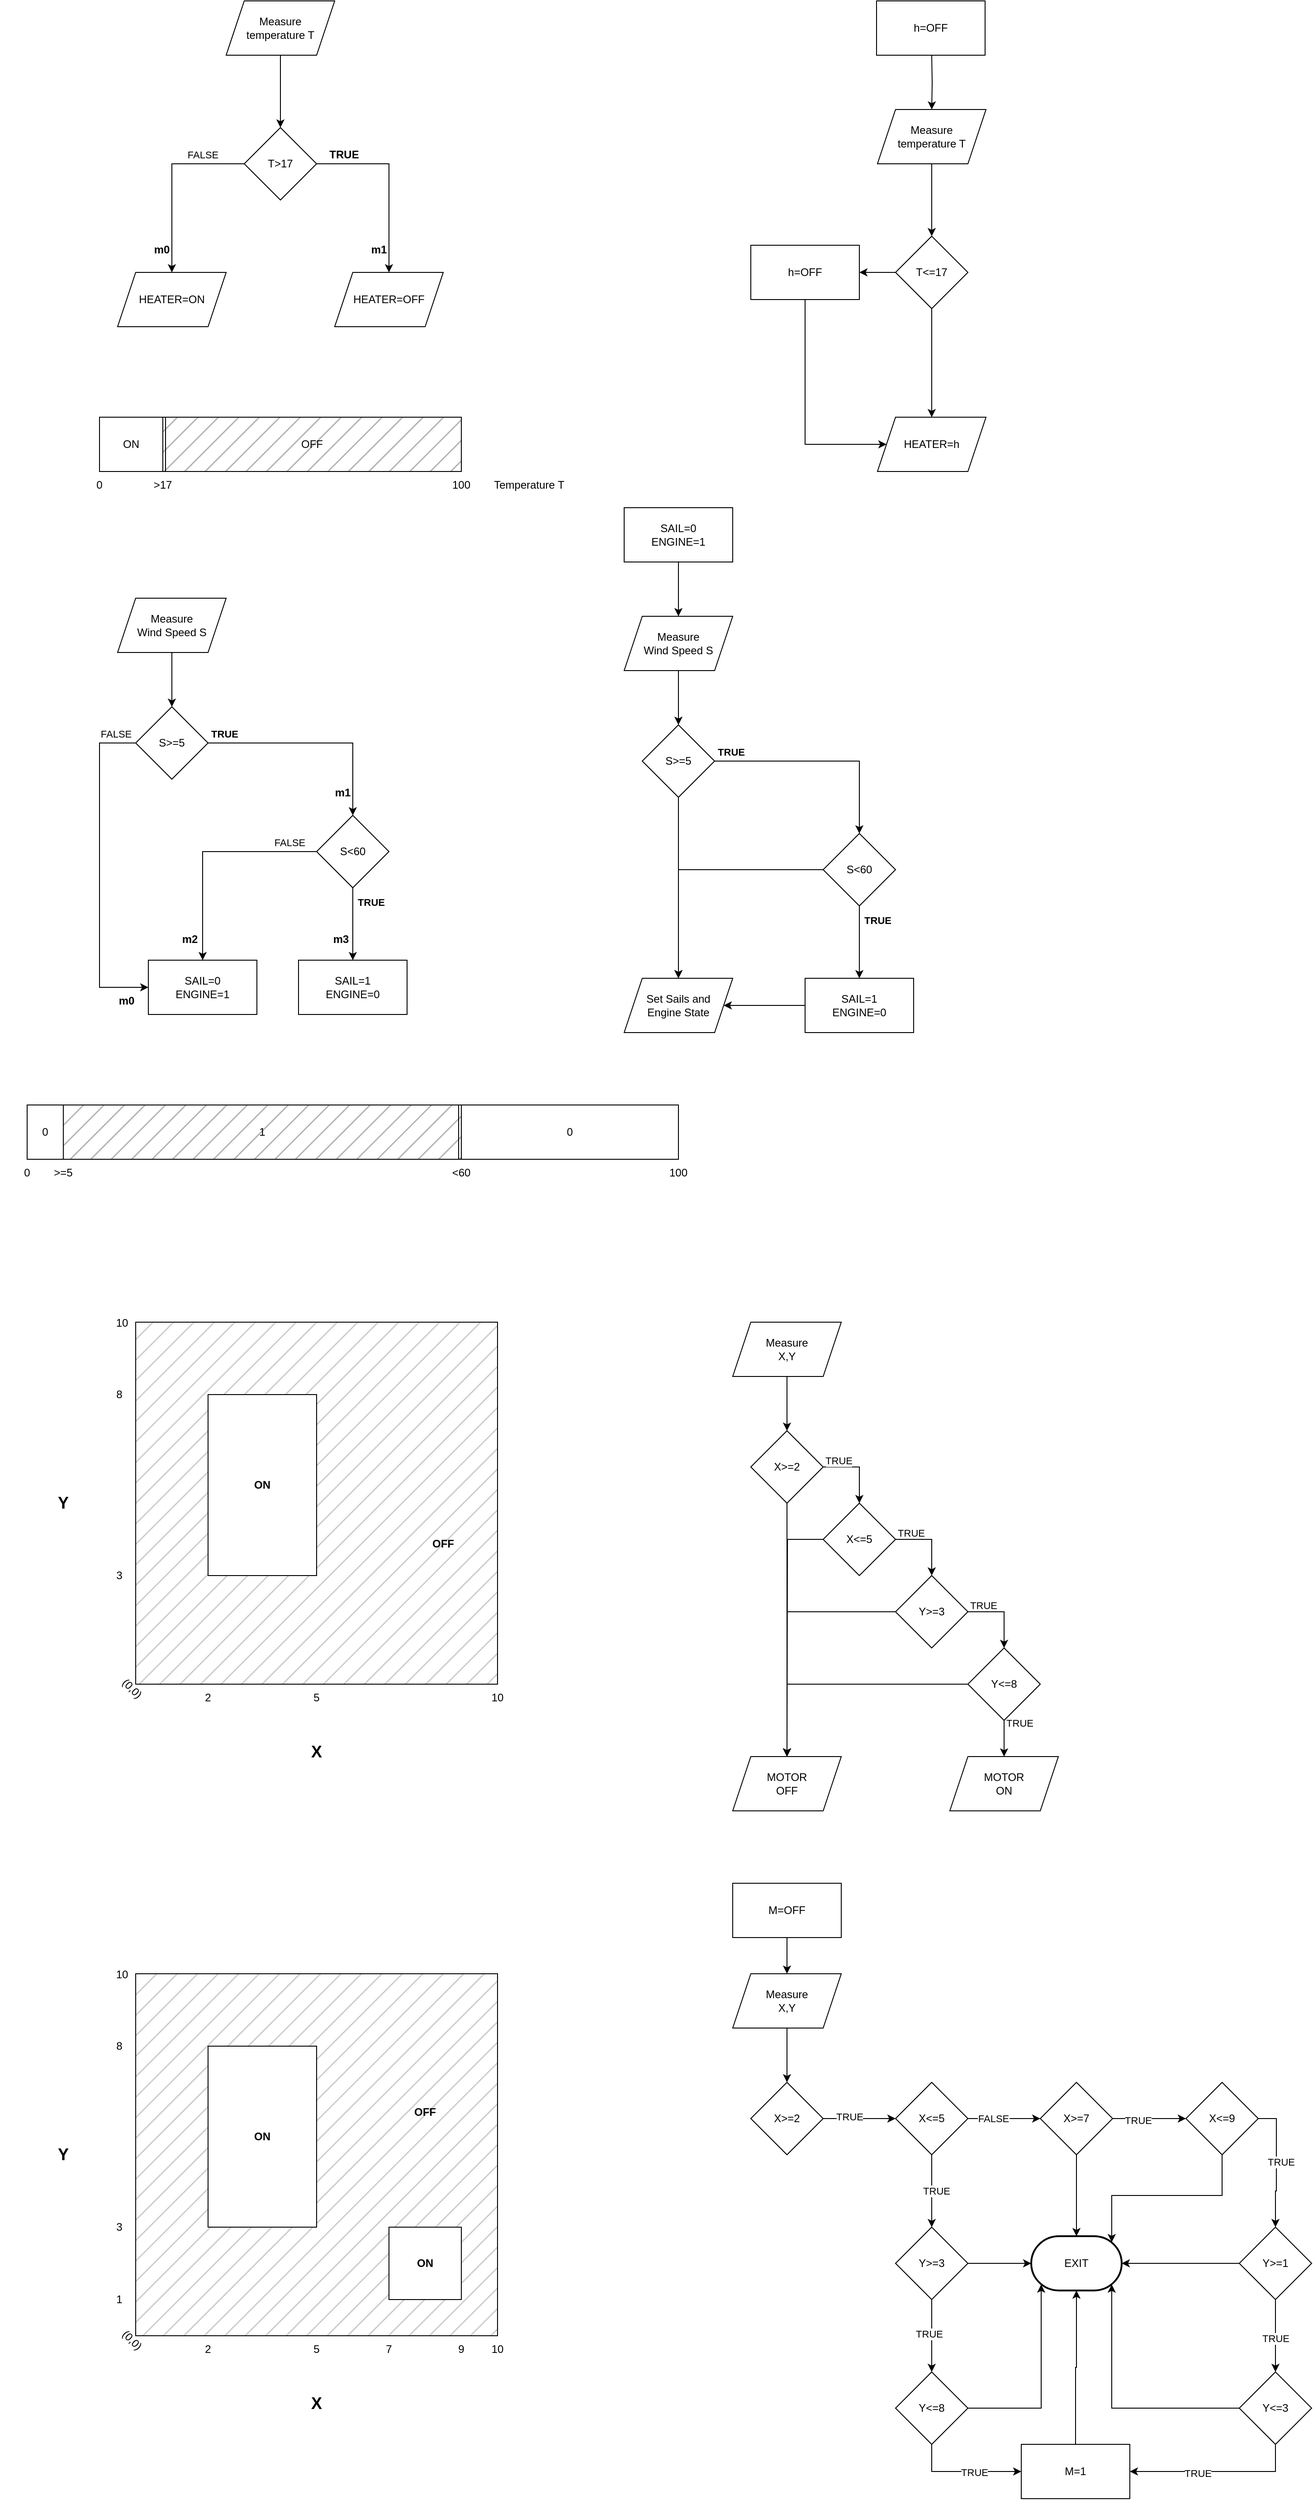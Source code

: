 <mxfile version="22.1.2" type="device">
  <diagram name="Page-1" id="Bb1y1mQhjrmPcFfC0oVa">
    <mxGraphModel dx="1666" dy="962" grid="1" gridSize="10" guides="1" tooltips="1" connect="1" arrows="1" fold="1" page="1" pageScale="1" pageWidth="827" pageHeight="1169" math="0" shadow="0">
      <root>
        <mxCell id="0" />
        <mxCell id="1" parent="0" />
        <mxCell id="ZWwNaQoVafnHjCtCmV9--36" value="1" style="rounded=0;whiteSpace=wrap;html=1;fillColor=#B3B3B3;fillStyle=hatch;" parent="1" vertex="1">
          <mxGeometry x="120" y="1240" width="440" height="60" as="geometry" />
        </mxCell>
        <mxCell id="ZWwNaQoVafnHjCtCmV9--4" style="edgeStyle=orthogonalEdgeStyle;rounded=0;orthogonalLoop=1;jettySize=auto;html=1;exitX=1;exitY=0.5;exitDx=0;exitDy=0;entryX=0.5;entryY=0;entryDx=0;entryDy=0;" parent="1" source="ZWwNaQoVafnHjCtCmV9--1" target="ZWwNaQoVafnHjCtCmV9--2" edge="1">
          <mxGeometry relative="1" as="geometry" />
        </mxCell>
        <mxCell id="ZWwNaQoVafnHjCtCmV9--21" value="&lt;b&gt;TRUE&lt;/b&gt;" style="edgeLabel;html=1;align=center;verticalAlign=middle;resizable=0;points=[];" parent="ZWwNaQoVafnHjCtCmV9--4" vertex="1" connectable="0">
          <mxGeometry x="-0.727" y="-2" relative="1" as="geometry">
            <mxPoint x="-15" y="-12" as="offset" />
          </mxGeometry>
        </mxCell>
        <mxCell id="ZWwNaQoVafnHjCtCmV9--7" style="edgeStyle=orthogonalEdgeStyle;rounded=0;orthogonalLoop=1;jettySize=auto;html=1;exitX=0;exitY=0.5;exitDx=0;exitDy=0;entryX=0;entryY=0.5;entryDx=0;entryDy=0;" parent="1" source="ZWwNaQoVafnHjCtCmV9--1" target="ZWwNaQoVafnHjCtCmV9--6" edge="1">
          <mxGeometry relative="1" as="geometry">
            <Array as="points">
              <mxPoint x="160" y="840" />
              <mxPoint x="160" y="1110" />
            </Array>
          </mxGeometry>
        </mxCell>
        <mxCell id="ZWwNaQoVafnHjCtCmV9--26" value="FALSE" style="edgeLabel;html=1;align=center;verticalAlign=middle;resizable=0;points=[];" parent="ZWwNaQoVafnHjCtCmV9--7" vertex="1" connectable="0">
          <mxGeometry x="-0.505" y="-2" relative="1" as="geometry">
            <mxPoint x="20" y="-60" as="offset" />
          </mxGeometry>
        </mxCell>
        <mxCell id="ZWwNaQoVafnHjCtCmV9--1" value="S&amp;gt;=5" style="rhombus;whiteSpace=wrap;html=1;" parent="1" vertex="1">
          <mxGeometry x="200" y="800" width="80" height="80" as="geometry" />
        </mxCell>
        <mxCell id="ZWwNaQoVafnHjCtCmV9--5" style="edgeStyle=orthogonalEdgeStyle;rounded=0;orthogonalLoop=1;jettySize=auto;html=1;exitX=0.5;exitY=1;exitDx=0;exitDy=0;entryX=0.5;entryY=0;entryDx=0;entryDy=0;" parent="1" source="ZWwNaQoVafnHjCtCmV9--2" target="ZWwNaQoVafnHjCtCmV9--3" edge="1">
          <mxGeometry relative="1" as="geometry" />
        </mxCell>
        <mxCell id="ZWwNaQoVafnHjCtCmV9--22" value="&lt;b&gt;TRUE&lt;/b&gt;" style="edgeLabel;html=1;align=center;verticalAlign=middle;resizable=0;points=[];" parent="ZWwNaQoVafnHjCtCmV9--5" vertex="1" connectable="0">
          <mxGeometry x="0.03" relative="1" as="geometry">
            <mxPoint x="20" y="-25" as="offset" />
          </mxGeometry>
        </mxCell>
        <mxCell id="ZWwNaQoVafnHjCtCmV9--8" style="edgeStyle=orthogonalEdgeStyle;rounded=0;orthogonalLoop=1;jettySize=auto;html=1;exitX=0;exitY=0.5;exitDx=0;exitDy=0;entryX=0.5;entryY=0;entryDx=0;entryDy=0;" parent="1" source="ZWwNaQoVafnHjCtCmV9--2" target="ZWwNaQoVafnHjCtCmV9--6" edge="1">
          <mxGeometry relative="1" as="geometry" />
        </mxCell>
        <mxCell id="ZWwNaQoVafnHjCtCmV9--27" value="FALSE" style="edgeLabel;html=1;align=center;verticalAlign=middle;resizable=0;points=[];" parent="ZWwNaQoVafnHjCtCmV9--8" vertex="1" connectable="0">
          <mxGeometry x="-0.437" y="3" relative="1" as="geometry">
            <mxPoint x="39" y="-13" as="offset" />
          </mxGeometry>
        </mxCell>
        <mxCell id="ZWwNaQoVafnHjCtCmV9--2" value="S&amp;lt;60" style="rhombus;whiteSpace=wrap;html=1;" parent="1" vertex="1">
          <mxGeometry x="400" y="920" width="80" height="80" as="geometry" />
        </mxCell>
        <mxCell id="ZWwNaQoVafnHjCtCmV9--3" value="SAIL=1&lt;br&gt;ENGINE=0" style="rounded=0;whiteSpace=wrap;html=1;" parent="1" vertex="1">
          <mxGeometry x="380" y="1080" width="120" height="60" as="geometry" />
        </mxCell>
        <mxCell id="ZWwNaQoVafnHjCtCmV9--6" value="SAIL=0&lt;br&gt;ENGINE=1" style="rounded=0;whiteSpace=wrap;html=1;" parent="1" vertex="1">
          <mxGeometry x="214" y="1080" width="120" height="60" as="geometry" />
        </mxCell>
        <mxCell id="ZWwNaQoVafnHjCtCmV9--16" style="edgeStyle=orthogonalEdgeStyle;rounded=0;orthogonalLoop=1;jettySize=auto;html=1;exitX=1;exitY=0.5;exitDx=0;exitDy=0;entryX=0.5;entryY=0;entryDx=0;entryDy=0;" parent="1" source="ZWwNaQoVafnHjCtCmV9--9" target="ZWwNaQoVafnHjCtCmV9--14" edge="1">
          <mxGeometry relative="1" as="geometry" />
        </mxCell>
        <mxCell id="ZWwNaQoVafnHjCtCmV9--20" value="&lt;font style=&quot;font-size: 12px;&quot;&gt;TRUE&lt;/font&gt;" style="edgeLabel;html=1;align=center;verticalAlign=middle;resizable=0;points=[];fontStyle=1" parent="ZWwNaQoVafnHjCtCmV9--16" vertex="1" connectable="0">
          <mxGeometry x="-0.522" y="-3" relative="1" as="geometry">
            <mxPoint x="-18" y="-13" as="offset" />
          </mxGeometry>
        </mxCell>
        <mxCell id="ZWwNaQoVafnHjCtCmV9--17" style="edgeStyle=orthogonalEdgeStyle;rounded=0;orthogonalLoop=1;jettySize=auto;html=1;exitX=0;exitY=0.5;exitDx=0;exitDy=0;" parent="1" source="ZWwNaQoVafnHjCtCmV9--9" target="ZWwNaQoVafnHjCtCmV9--15" edge="1">
          <mxGeometry relative="1" as="geometry" />
        </mxCell>
        <mxCell id="ZWwNaQoVafnHjCtCmV9--28" value="FALSE" style="edgeLabel;html=1;align=center;verticalAlign=middle;resizable=0;points=[];" parent="ZWwNaQoVafnHjCtCmV9--17" vertex="1" connectable="0">
          <mxGeometry x="-0.418" y="4" relative="1" as="geometry">
            <mxPoint x="12" y="-14" as="offset" />
          </mxGeometry>
        </mxCell>
        <mxCell id="ZWwNaQoVafnHjCtCmV9--9" value="T&amp;gt;17" style="rhombus;whiteSpace=wrap;html=1;" parent="1" vertex="1">
          <mxGeometry x="320" y="160" width="80" height="80" as="geometry" />
        </mxCell>
        <mxCell id="ZWwNaQoVafnHjCtCmV9--10" value="" style="endArrow=classic;html=1;rounded=0;entryX=0.5;entryY=0;entryDx=0;entryDy=0;" parent="1" target="ZWwNaQoVafnHjCtCmV9--9" edge="1">
          <mxGeometry width="50" height="50" relative="1" as="geometry">
            <mxPoint x="360" y="80" as="sourcePoint" />
            <mxPoint x="440" y="80" as="targetPoint" />
          </mxGeometry>
        </mxCell>
        <mxCell id="ZWwNaQoVafnHjCtCmV9--12" value="Measure &lt;br&gt;temperature T" style="shape=parallelogram;perimeter=parallelogramPerimeter;whiteSpace=wrap;html=1;fixedSize=1;" parent="1" vertex="1">
          <mxGeometry x="300" y="20" width="120" height="60" as="geometry" />
        </mxCell>
        <mxCell id="ZWwNaQoVafnHjCtCmV9--14" value="HEATER=OFF" style="shape=parallelogram;perimeter=parallelogramPerimeter;whiteSpace=wrap;html=1;fixedSize=1;" parent="1" vertex="1">
          <mxGeometry x="420" y="320" width="120" height="60" as="geometry" />
        </mxCell>
        <mxCell id="ZWwNaQoVafnHjCtCmV9--15" value="HEATER=ON" style="shape=parallelogram;perimeter=parallelogramPerimeter;whiteSpace=wrap;html=1;fixedSize=1;" parent="1" vertex="1">
          <mxGeometry x="180" y="320" width="120" height="60" as="geometry" />
        </mxCell>
        <mxCell id="ZWwNaQoVafnHjCtCmV9--19" style="edgeStyle=orthogonalEdgeStyle;rounded=0;orthogonalLoop=1;jettySize=auto;html=1;exitX=0.5;exitY=1;exitDx=0;exitDy=0;" parent="1" source="ZWwNaQoVafnHjCtCmV9--18" target="ZWwNaQoVafnHjCtCmV9--1" edge="1">
          <mxGeometry relative="1" as="geometry" />
        </mxCell>
        <mxCell id="ZWwNaQoVafnHjCtCmV9--18" value="Measure &lt;br&gt;Wind Speed S" style="shape=parallelogram;perimeter=parallelogramPerimeter;whiteSpace=wrap;html=1;fixedSize=1;" parent="1" vertex="1">
          <mxGeometry x="180" y="680" width="120" height="60" as="geometry" />
        </mxCell>
        <mxCell id="ZWwNaQoVafnHjCtCmV9--23" value="&lt;b&gt;m1&lt;/b&gt;" style="text;html=1;strokeColor=none;fillColor=none;align=center;verticalAlign=middle;whiteSpace=wrap;rounded=0;" parent="1" vertex="1">
          <mxGeometry x="399" y="880" width="60" height="30" as="geometry" />
        </mxCell>
        <mxCell id="ZWwNaQoVafnHjCtCmV9--24" value="m0" style="text;html=1;strokeColor=none;fillColor=none;align=center;verticalAlign=middle;whiteSpace=wrap;rounded=0;fontStyle=1" parent="1" vertex="1">
          <mxGeometry x="160" y="1110" width="60" height="30" as="geometry" />
        </mxCell>
        <mxCell id="ZWwNaQoVafnHjCtCmV9--25" value="m2" style="text;html=1;strokeColor=none;fillColor=none;align=center;verticalAlign=middle;whiteSpace=wrap;rounded=0;fontStyle=1" parent="1" vertex="1">
          <mxGeometry x="230" y="1042" width="60" height="30" as="geometry" />
        </mxCell>
        <mxCell id="ZWwNaQoVafnHjCtCmV9--31" value="ON" style="rounded=0;whiteSpace=wrap;html=1;" parent="1" vertex="1">
          <mxGeometry x="160" y="480" width="70" height="60" as="geometry" />
        </mxCell>
        <mxCell id="ZWwNaQoVafnHjCtCmV9--32" value="OFF" style="rounded=0;whiteSpace=wrap;html=1;fillColor=#B3B3B3;fillStyle=hatch;" parent="1" vertex="1">
          <mxGeometry x="230" y="480" width="330" height="60" as="geometry" />
        </mxCell>
        <mxCell id="ZWwNaQoVafnHjCtCmV9--34" value="&amp;gt;17" style="text;html=1;strokeColor=none;fillColor=none;align=center;verticalAlign=middle;whiteSpace=wrap;rounded=0;" parent="1" vertex="1">
          <mxGeometry x="200" y="540" width="60" height="30" as="geometry" />
        </mxCell>
        <mxCell id="ZWwNaQoVafnHjCtCmV9--35" value="0" style="rounded=0;whiteSpace=wrap;html=1;" parent="1" vertex="1">
          <mxGeometry x="80" y="1240" width="40" height="60" as="geometry" />
        </mxCell>
        <mxCell id="ZWwNaQoVafnHjCtCmV9--37" value="0" style="rounded=0;whiteSpace=wrap;html=1;" parent="1" vertex="1">
          <mxGeometry x="560" y="1240" width="240" height="60" as="geometry" />
        </mxCell>
        <mxCell id="ZWwNaQoVafnHjCtCmV9--38" value="&amp;gt;=5" style="text;html=1;strokeColor=none;fillColor=none;align=center;verticalAlign=middle;whiteSpace=wrap;rounded=0;" parent="1" vertex="1">
          <mxGeometry x="90" y="1300" width="60" height="30" as="geometry" />
        </mxCell>
        <mxCell id="ZWwNaQoVafnHjCtCmV9--39" value="&amp;lt;60" style="text;html=1;strokeColor=none;fillColor=none;align=center;verticalAlign=middle;whiteSpace=wrap;rounded=0;" parent="1" vertex="1">
          <mxGeometry x="530" y="1300" width="60" height="30" as="geometry" />
        </mxCell>
        <mxCell id="ZWwNaQoVafnHjCtCmV9--40" value="m3" style="text;html=1;strokeColor=none;fillColor=none;align=center;verticalAlign=middle;whiteSpace=wrap;rounded=0;fontStyle=1" parent="1" vertex="1">
          <mxGeometry x="397" y="1042" width="60" height="30" as="geometry" />
        </mxCell>
        <mxCell id="ZWwNaQoVafnHjCtCmV9--41" value="&lt;b&gt;m1&lt;/b&gt;" style="text;html=1;strokeColor=none;fillColor=none;align=center;verticalAlign=middle;whiteSpace=wrap;rounded=0;" parent="1" vertex="1">
          <mxGeometry x="439" y="280" width="60" height="30" as="geometry" />
        </mxCell>
        <mxCell id="ZWwNaQoVafnHjCtCmV9--42" value="&lt;b&gt;m0&lt;/b&gt;" style="text;html=1;strokeColor=none;fillColor=none;align=center;verticalAlign=middle;whiteSpace=wrap;rounded=0;" parent="1" vertex="1">
          <mxGeometry x="199" y="280" width="60" height="30" as="geometry" />
        </mxCell>
        <mxCell id="ZWwNaQoVafnHjCtCmV9--43" value="Temperature T" style="text;html=1;strokeColor=none;fillColor=none;align=center;verticalAlign=middle;whiteSpace=wrap;rounded=0;" parent="1" vertex="1">
          <mxGeometry x="580" y="540" width="110" height="30" as="geometry" />
        </mxCell>
        <mxCell id="ZWwNaQoVafnHjCtCmV9--44" value="0" style="text;html=1;strokeColor=none;fillColor=none;align=center;verticalAlign=middle;whiteSpace=wrap;rounded=0;" parent="1" vertex="1">
          <mxGeometry x="130" y="540" width="60" height="30" as="geometry" />
        </mxCell>
        <mxCell id="ZWwNaQoVafnHjCtCmV9--45" value="100" style="text;html=1;strokeColor=none;fillColor=none;align=center;verticalAlign=middle;whiteSpace=wrap;rounded=0;" parent="1" vertex="1">
          <mxGeometry x="530" y="540" width="60" height="30" as="geometry" />
        </mxCell>
        <mxCell id="ZWwNaQoVafnHjCtCmV9--46" value="100" style="text;html=1;strokeColor=none;fillColor=none;align=center;verticalAlign=middle;whiteSpace=wrap;rounded=0;" parent="1" vertex="1">
          <mxGeometry x="770" y="1300" width="60" height="30" as="geometry" />
        </mxCell>
        <mxCell id="ZWwNaQoVafnHjCtCmV9--47" value="0" style="text;html=1;strokeColor=none;fillColor=none;align=center;verticalAlign=middle;whiteSpace=wrap;rounded=0;" parent="1" vertex="1">
          <mxGeometry x="50" y="1300" width="60" height="30" as="geometry" />
        </mxCell>
        <mxCell id="ZWwNaQoVafnHjCtCmV9--48" value="" style="endArrow=none;html=1;strokeWidth=1;rounded=0;exitX=0;exitY=0;exitDx=0;exitDy=0;entryX=0.5;entryY=0;entryDx=0;entryDy=0;" parent="1" edge="1">
          <mxGeometry width="50" height="50" relative="1" as="geometry">
            <mxPoint x="557.0" y="1240" as="sourcePoint" />
            <mxPoint x="557" y="1300" as="targetPoint" />
          </mxGeometry>
        </mxCell>
        <mxCell id="ZWwNaQoVafnHjCtCmV9--49" value="" style="endArrow=none;html=1;rounded=0;exitX=0;exitY=0;exitDx=0;exitDy=0;entryX=0;entryY=1;entryDx=0;entryDy=0;" parent="1" edge="1">
          <mxGeometry width="50" height="50" relative="1" as="geometry">
            <mxPoint x="233" y="480" as="sourcePoint" />
            <mxPoint x="233" y="540" as="targetPoint" />
          </mxGeometry>
        </mxCell>
        <mxCell id="ZWwNaQoVafnHjCtCmV9--50" value="" style="whiteSpace=wrap;html=1;aspect=fixed;fillStyle=hatch;fillColor=#CCCCCC;" parent="1" vertex="1">
          <mxGeometry x="200" y="1480" width="400" height="400" as="geometry" />
        </mxCell>
        <mxCell id="ZWwNaQoVafnHjCtCmV9--51" value="&lt;b&gt;ON&lt;/b&gt;" style="rounded=0;whiteSpace=wrap;html=1;" parent="1" vertex="1">
          <mxGeometry x="280" y="1560" width="120" height="200" as="geometry" />
        </mxCell>
        <mxCell id="ZWwNaQoVafnHjCtCmV9--52" value="&lt;b&gt;&lt;font style=&quot;font-size: 18px;&quot;&gt;X&lt;/font&gt;&lt;/b&gt;" style="text;html=1;strokeColor=none;fillColor=none;align=center;verticalAlign=middle;whiteSpace=wrap;rounded=0;" parent="1" vertex="1">
          <mxGeometry x="370" y="1940" width="60" height="30" as="geometry" />
        </mxCell>
        <mxCell id="ZWwNaQoVafnHjCtCmV9--53" value="&lt;b&gt;&lt;font style=&quot;font-size: 18px;&quot;&gt;Y&lt;/font&gt;&lt;/b&gt;" style="text;html=1;strokeColor=none;fillColor=none;align=center;verticalAlign=middle;whiteSpace=wrap;rounded=0;" parent="1" vertex="1">
          <mxGeometry x="90" y="1665" width="60" height="30" as="geometry" />
        </mxCell>
        <mxCell id="ZWwNaQoVafnHjCtCmV9--54" value="(0,0)" style="text;html=1;strokeColor=none;fillColor=none;align=center;verticalAlign=middle;whiteSpace=wrap;rounded=0;rotation=45;" parent="1" vertex="1">
          <mxGeometry x="166" y="1870" width="60" height="30" as="geometry" />
        </mxCell>
        <mxCell id="ZWwNaQoVafnHjCtCmV9--55" value="10" style="text;html=1;strokeColor=none;fillColor=none;align=center;verticalAlign=middle;whiteSpace=wrap;rounded=0;" parent="1" vertex="1">
          <mxGeometry x="570" y="1880" width="60" height="30" as="geometry" />
        </mxCell>
        <mxCell id="ZWwNaQoVafnHjCtCmV9--56" value="10" style="text;html=1;strokeColor=none;fillColor=none;align=center;verticalAlign=middle;whiteSpace=wrap;rounded=0;" parent="1" vertex="1">
          <mxGeometry x="155" y="1466" width="60" height="30" as="geometry" />
        </mxCell>
        <mxCell id="ZWwNaQoVafnHjCtCmV9--57" value="8" style="text;html=1;strokeColor=none;fillColor=none;align=center;verticalAlign=middle;whiteSpace=wrap;rounded=0;" parent="1" vertex="1">
          <mxGeometry x="152" y="1545" width="60" height="30" as="geometry" />
        </mxCell>
        <mxCell id="ZWwNaQoVafnHjCtCmV9--58" value="3" style="text;html=1;strokeColor=none;fillColor=none;align=center;verticalAlign=middle;whiteSpace=wrap;rounded=0;" parent="1" vertex="1">
          <mxGeometry x="152" y="1745" width="60" height="30" as="geometry" />
        </mxCell>
        <mxCell id="ZWwNaQoVafnHjCtCmV9--59" value="2" style="text;html=1;strokeColor=none;fillColor=none;align=center;verticalAlign=middle;whiteSpace=wrap;rounded=0;" parent="1" vertex="1">
          <mxGeometry x="250" y="1880" width="60" height="30" as="geometry" />
        </mxCell>
        <mxCell id="ZWwNaQoVafnHjCtCmV9--60" value="5" style="text;html=1;strokeColor=none;fillColor=none;align=center;verticalAlign=middle;whiteSpace=wrap;rounded=0;" parent="1" vertex="1">
          <mxGeometry x="370" y="1880" width="60" height="30" as="geometry" />
        </mxCell>
        <mxCell id="ZWwNaQoVafnHjCtCmV9--61" value="&lt;b&gt;OFF&lt;/b&gt;" style="text;html=1;strokeColor=none;fillColor=none;align=center;verticalAlign=middle;whiteSpace=wrap;rounded=0;" parent="1" vertex="1">
          <mxGeometry x="510" y="1710" width="60" height="30" as="geometry" />
        </mxCell>
        <mxCell id="ZWwNaQoVafnHjCtCmV9--67" style="edgeStyle=orthogonalEdgeStyle;rounded=0;orthogonalLoop=1;jettySize=auto;html=1;exitX=0.5;exitY=1;exitDx=0;exitDy=0;entryX=0.5;entryY=0;entryDx=0;entryDy=0;" parent="1" source="ZWwNaQoVafnHjCtCmV9--62" target="ZWwNaQoVafnHjCtCmV9--63" edge="1">
          <mxGeometry relative="1" as="geometry" />
        </mxCell>
        <mxCell id="ZWwNaQoVafnHjCtCmV9--62" value="Measure&lt;br&gt;X,Y" style="shape=parallelogram;perimeter=parallelogramPerimeter;whiteSpace=wrap;html=1;fixedSize=1;" parent="1" vertex="1">
          <mxGeometry x="860" y="1480" width="120" height="60" as="geometry" />
        </mxCell>
        <mxCell id="ZWwNaQoVafnHjCtCmV9--68" style="edgeStyle=orthogonalEdgeStyle;rounded=0;orthogonalLoop=1;jettySize=auto;html=1;exitX=1;exitY=0.5;exitDx=0;exitDy=0;entryX=0.5;entryY=0;entryDx=0;entryDy=0;" parent="1" source="ZWwNaQoVafnHjCtCmV9--63" target="ZWwNaQoVafnHjCtCmV9--64" edge="1">
          <mxGeometry relative="1" as="geometry" />
        </mxCell>
        <mxCell id="ZWwNaQoVafnHjCtCmV9--79" value="TRUE" style="edgeLabel;html=1;align=center;verticalAlign=middle;resizable=0;points=[];" parent="ZWwNaQoVafnHjCtCmV9--68" vertex="1" connectable="0">
          <mxGeometry x="-0.321" y="-1" relative="1" as="geometry">
            <mxPoint x="-10" y="-8" as="offset" />
          </mxGeometry>
        </mxCell>
        <mxCell id="ZWwNaQoVafnHjCtCmV9--80" value="TRUE" style="edgeLabel;html=1;align=center;verticalAlign=middle;resizable=0;points=[];" parent="ZWwNaQoVafnHjCtCmV9--68" vertex="1" connectable="0">
          <mxGeometry x="-0.321" y="-1" relative="1" as="geometry">
            <mxPoint x="70" y="72" as="offset" />
          </mxGeometry>
        </mxCell>
        <mxCell id="ZWwNaQoVafnHjCtCmV9--81" value="TRUE" style="edgeLabel;html=1;align=center;verticalAlign=middle;resizable=0;points=[];" parent="ZWwNaQoVafnHjCtCmV9--68" vertex="1" connectable="0">
          <mxGeometry x="-0.321" y="-1" relative="1" as="geometry">
            <mxPoint x="150" y="152" as="offset" />
          </mxGeometry>
        </mxCell>
        <mxCell id="ZWwNaQoVafnHjCtCmV9--82" value="TRUE" style="edgeLabel;html=1;align=center;verticalAlign=middle;resizable=0;points=[];" parent="ZWwNaQoVafnHjCtCmV9--68" vertex="1" connectable="0">
          <mxGeometry x="-0.321" y="-1" relative="1" as="geometry">
            <mxPoint x="190" y="282" as="offset" />
          </mxGeometry>
        </mxCell>
        <mxCell id="ZWwNaQoVafnHjCtCmV9--75" style="edgeStyle=orthogonalEdgeStyle;rounded=0;orthogonalLoop=1;jettySize=auto;html=1;exitX=0.5;exitY=1;exitDx=0;exitDy=0;entryX=0.5;entryY=0;entryDx=0;entryDy=0;" parent="1" source="ZWwNaQoVafnHjCtCmV9--63" target="ZWwNaQoVafnHjCtCmV9--72" edge="1">
          <mxGeometry relative="1" as="geometry" />
        </mxCell>
        <mxCell id="ZWwNaQoVafnHjCtCmV9--63" value="X&amp;gt;=2" style="rhombus;whiteSpace=wrap;html=1;" parent="1" vertex="1">
          <mxGeometry x="880" y="1600" width="80" height="80" as="geometry" />
        </mxCell>
        <mxCell id="ZWwNaQoVafnHjCtCmV9--69" style="edgeStyle=orthogonalEdgeStyle;rounded=0;orthogonalLoop=1;jettySize=auto;html=1;exitX=1;exitY=0.5;exitDx=0;exitDy=0;entryX=0.5;entryY=0;entryDx=0;entryDy=0;" parent="1" source="ZWwNaQoVafnHjCtCmV9--64" target="ZWwNaQoVafnHjCtCmV9--65" edge="1">
          <mxGeometry relative="1" as="geometry" />
        </mxCell>
        <mxCell id="ZWwNaQoVafnHjCtCmV9--76" style="edgeStyle=orthogonalEdgeStyle;rounded=0;orthogonalLoop=1;jettySize=auto;html=1;exitX=0;exitY=0.5;exitDx=0;exitDy=0;" parent="1" source="ZWwNaQoVafnHjCtCmV9--64" edge="1">
          <mxGeometry relative="1" as="geometry">
            <mxPoint x="920" y="1960" as="targetPoint" />
          </mxGeometry>
        </mxCell>
        <mxCell id="ZWwNaQoVafnHjCtCmV9--64" value="X&amp;lt;=5" style="rhombus;whiteSpace=wrap;html=1;" parent="1" vertex="1">
          <mxGeometry x="960" y="1680" width="80" height="80" as="geometry" />
        </mxCell>
        <mxCell id="ZWwNaQoVafnHjCtCmV9--70" style="edgeStyle=orthogonalEdgeStyle;rounded=0;orthogonalLoop=1;jettySize=auto;html=1;exitX=1;exitY=0.5;exitDx=0;exitDy=0;entryX=0.5;entryY=0;entryDx=0;entryDy=0;" parent="1" source="ZWwNaQoVafnHjCtCmV9--65" target="ZWwNaQoVafnHjCtCmV9--66" edge="1">
          <mxGeometry relative="1" as="geometry" />
        </mxCell>
        <mxCell id="ZWwNaQoVafnHjCtCmV9--77" style="edgeStyle=orthogonalEdgeStyle;rounded=0;orthogonalLoop=1;jettySize=auto;html=1;exitX=0;exitY=0.5;exitDx=0;exitDy=0;entryX=0.5;entryY=0;entryDx=0;entryDy=0;" parent="1" source="ZWwNaQoVafnHjCtCmV9--65" target="ZWwNaQoVafnHjCtCmV9--72" edge="1">
          <mxGeometry relative="1" as="geometry">
            <mxPoint x="920.0" y="1800.167" as="targetPoint" />
          </mxGeometry>
        </mxCell>
        <mxCell id="ZWwNaQoVafnHjCtCmV9--65" value="Y&amp;gt;=3" style="rhombus;whiteSpace=wrap;html=1;" parent="1" vertex="1">
          <mxGeometry x="1040" y="1760" width="80" height="80" as="geometry" />
        </mxCell>
        <mxCell id="ZWwNaQoVafnHjCtCmV9--74" style="edgeStyle=orthogonalEdgeStyle;rounded=0;orthogonalLoop=1;jettySize=auto;html=1;exitX=0.5;exitY=1;exitDx=0;exitDy=0;entryX=0.5;entryY=0;entryDx=0;entryDy=0;" parent="1" source="ZWwNaQoVafnHjCtCmV9--66" target="ZWwNaQoVafnHjCtCmV9--73" edge="1">
          <mxGeometry relative="1" as="geometry" />
        </mxCell>
        <mxCell id="ZWwNaQoVafnHjCtCmV9--78" style="edgeStyle=orthogonalEdgeStyle;rounded=0;orthogonalLoop=1;jettySize=auto;html=1;exitX=0;exitY=0.5;exitDx=0;exitDy=0;" parent="1" source="ZWwNaQoVafnHjCtCmV9--66" target="ZWwNaQoVafnHjCtCmV9--72" edge="1">
          <mxGeometry relative="1" as="geometry" />
        </mxCell>
        <mxCell id="ZWwNaQoVafnHjCtCmV9--66" value="Y&amp;lt;=8" style="rhombus;whiteSpace=wrap;html=1;" parent="1" vertex="1">
          <mxGeometry x="1120" y="1840" width="80" height="80" as="geometry" />
        </mxCell>
        <mxCell id="ZWwNaQoVafnHjCtCmV9--72" value="MOTOR&lt;br&gt;OFF" style="shape=parallelogram;perimeter=parallelogramPerimeter;whiteSpace=wrap;html=1;fixedSize=1;" parent="1" vertex="1">
          <mxGeometry x="860" y="1960" width="120" height="60" as="geometry" />
        </mxCell>
        <mxCell id="ZWwNaQoVafnHjCtCmV9--73" value="MOTOR&lt;br&gt;ON" style="shape=parallelogram;perimeter=parallelogramPerimeter;whiteSpace=wrap;html=1;fixedSize=1;" parent="1" vertex="1">
          <mxGeometry x="1100" y="1960" width="120" height="60" as="geometry" />
        </mxCell>
        <mxCell id="ZWwNaQoVafnHjCtCmV9--83" value="" style="whiteSpace=wrap;html=1;aspect=fixed;fillStyle=hatch;fillColor=#CCCCCC;" parent="1" vertex="1">
          <mxGeometry x="200" y="2200" width="400" height="400" as="geometry" />
        </mxCell>
        <mxCell id="ZWwNaQoVafnHjCtCmV9--84" value="&lt;b&gt;ON&lt;/b&gt;" style="rounded=0;whiteSpace=wrap;html=1;" parent="1" vertex="1">
          <mxGeometry x="280" y="2280" width="120" height="200" as="geometry" />
        </mxCell>
        <mxCell id="ZWwNaQoVafnHjCtCmV9--85" value="&lt;b&gt;&lt;font style=&quot;font-size: 18px;&quot;&gt;X&lt;/font&gt;&lt;/b&gt;" style="text;html=1;strokeColor=none;fillColor=none;align=center;verticalAlign=middle;whiteSpace=wrap;rounded=0;" parent="1" vertex="1">
          <mxGeometry x="370" y="2660" width="60" height="30" as="geometry" />
        </mxCell>
        <mxCell id="ZWwNaQoVafnHjCtCmV9--86" value="&lt;b&gt;&lt;font style=&quot;font-size: 18px;&quot;&gt;Y&lt;/font&gt;&lt;/b&gt;" style="text;html=1;strokeColor=none;fillColor=none;align=center;verticalAlign=middle;whiteSpace=wrap;rounded=0;" parent="1" vertex="1">
          <mxGeometry x="90" y="2385" width="60" height="30" as="geometry" />
        </mxCell>
        <mxCell id="ZWwNaQoVafnHjCtCmV9--87" value="(0,0)" style="text;html=1;strokeColor=none;fillColor=none;align=center;verticalAlign=middle;whiteSpace=wrap;rounded=0;rotation=45;" parent="1" vertex="1">
          <mxGeometry x="166" y="2590" width="60" height="30" as="geometry" />
        </mxCell>
        <mxCell id="ZWwNaQoVafnHjCtCmV9--88" value="10" style="text;html=1;strokeColor=none;fillColor=none;align=center;verticalAlign=middle;whiteSpace=wrap;rounded=0;" parent="1" vertex="1">
          <mxGeometry x="570" y="2600" width="60" height="30" as="geometry" />
        </mxCell>
        <mxCell id="ZWwNaQoVafnHjCtCmV9--89" value="10" style="text;html=1;strokeColor=none;fillColor=none;align=center;verticalAlign=middle;whiteSpace=wrap;rounded=0;" parent="1" vertex="1">
          <mxGeometry x="155" y="2186" width="60" height="30" as="geometry" />
        </mxCell>
        <mxCell id="ZWwNaQoVafnHjCtCmV9--90" value="8" style="text;html=1;strokeColor=none;fillColor=none;align=center;verticalAlign=middle;whiteSpace=wrap;rounded=0;" parent="1" vertex="1">
          <mxGeometry x="152" y="2265" width="60" height="30" as="geometry" />
        </mxCell>
        <mxCell id="ZWwNaQoVafnHjCtCmV9--91" value="3" style="text;html=1;strokeColor=none;fillColor=none;align=center;verticalAlign=middle;whiteSpace=wrap;rounded=0;" parent="1" vertex="1">
          <mxGeometry x="152" y="2465" width="60" height="30" as="geometry" />
        </mxCell>
        <mxCell id="ZWwNaQoVafnHjCtCmV9--92" value="2" style="text;html=1;strokeColor=none;fillColor=none;align=center;verticalAlign=middle;whiteSpace=wrap;rounded=0;" parent="1" vertex="1">
          <mxGeometry x="250" y="2600" width="60" height="30" as="geometry" />
        </mxCell>
        <mxCell id="ZWwNaQoVafnHjCtCmV9--93" value="5" style="text;html=1;strokeColor=none;fillColor=none;align=center;verticalAlign=middle;whiteSpace=wrap;rounded=0;" parent="1" vertex="1">
          <mxGeometry x="370" y="2600" width="60" height="30" as="geometry" />
        </mxCell>
        <mxCell id="ZWwNaQoVafnHjCtCmV9--94" value="&lt;b&gt;OFF&lt;/b&gt;" style="text;html=1;strokeColor=none;fillColor=none;align=center;verticalAlign=middle;whiteSpace=wrap;rounded=0;" parent="1" vertex="1">
          <mxGeometry x="490" y="2338" width="60" height="30" as="geometry" />
        </mxCell>
        <mxCell id="ZWwNaQoVafnHjCtCmV9--95" value="&lt;b&gt;ON&lt;/b&gt;" style="rounded=0;whiteSpace=wrap;html=1;" parent="1" vertex="1">
          <mxGeometry x="480" y="2480" width="80" height="80" as="geometry" />
        </mxCell>
        <mxCell id="ZWwNaQoVafnHjCtCmV9--96" value="7" style="text;html=1;strokeColor=none;fillColor=none;align=center;verticalAlign=middle;whiteSpace=wrap;rounded=0;" parent="1" vertex="1">
          <mxGeometry x="450" y="2600" width="60" height="30" as="geometry" />
        </mxCell>
        <mxCell id="ZWwNaQoVafnHjCtCmV9--97" value="9" style="text;html=1;strokeColor=none;fillColor=none;align=center;verticalAlign=middle;whiteSpace=wrap;rounded=0;" parent="1" vertex="1">
          <mxGeometry x="530" y="2600" width="60" height="30" as="geometry" />
        </mxCell>
        <mxCell id="ZWwNaQoVafnHjCtCmV9--98" value="1" style="text;html=1;strokeColor=none;fillColor=none;align=center;verticalAlign=middle;whiteSpace=wrap;rounded=0;" parent="1" vertex="1">
          <mxGeometry x="152" y="2545" width="60" height="30" as="geometry" />
        </mxCell>
        <mxCell id="ZWwNaQoVafnHjCtCmV9--99" style="edgeStyle=orthogonalEdgeStyle;rounded=0;orthogonalLoop=1;jettySize=auto;html=1;exitX=0.5;exitY=1;exitDx=0;exitDy=0;entryX=0.5;entryY=0;entryDx=0;entryDy=0;" parent="1" source="ZWwNaQoVafnHjCtCmV9--100" target="ZWwNaQoVafnHjCtCmV9--107" edge="1">
          <mxGeometry relative="1" as="geometry" />
        </mxCell>
        <mxCell id="ZWwNaQoVafnHjCtCmV9--100" value="Measure&lt;br&gt;X,Y" style="shape=parallelogram;perimeter=parallelogramPerimeter;whiteSpace=wrap;html=1;fixedSize=1;" parent="1" vertex="1">
          <mxGeometry x="860" y="2200" width="120" height="60" as="geometry" />
        </mxCell>
        <mxCell id="ZWwNaQoVafnHjCtCmV9--124" style="edgeStyle=orthogonalEdgeStyle;rounded=0;orthogonalLoop=1;jettySize=auto;html=1;exitX=1;exitY=0.5;exitDx=0;exitDy=0;entryX=0;entryY=0.5;entryDx=0;entryDy=0;" parent="1" source="ZWwNaQoVafnHjCtCmV9--107" target="ZWwNaQoVafnHjCtCmV9--110" edge="1">
          <mxGeometry relative="1" as="geometry" />
        </mxCell>
        <mxCell id="ZWwNaQoVafnHjCtCmV9--142" value="TRUE" style="edgeLabel;html=1;align=center;verticalAlign=middle;resizable=0;points=[];" parent="ZWwNaQoVafnHjCtCmV9--124" vertex="1" connectable="0">
          <mxGeometry x="-0.275" y="2" relative="1" as="geometry">
            <mxPoint as="offset" />
          </mxGeometry>
        </mxCell>
        <mxCell id="ZWwNaQoVafnHjCtCmV9--107" value="X&amp;gt;=2" style="rhombus;whiteSpace=wrap;html=1;" parent="1" vertex="1">
          <mxGeometry x="880" y="2320" width="80" height="80" as="geometry" />
        </mxCell>
        <mxCell id="ZWwNaQoVafnHjCtCmV9--126" style="edgeStyle=orthogonalEdgeStyle;rounded=0;orthogonalLoop=1;jettySize=auto;html=1;exitX=1;exitY=0.5;exitDx=0;exitDy=0;entryX=0;entryY=0.5;entryDx=0;entryDy=0;" parent="1" source="ZWwNaQoVafnHjCtCmV9--110" target="ZWwNaQoVafnHjCtCmV9--120" edge="1">
          <mxGeometry relative="1" as="geometry" />
        </mxCell>
        <mxCell id="ZWwNaQoVafnHjCtCmV9--143" value="FALSE" style="edgeLabel;html=1;align=center;verticalAlign=middle;resizable=0;points=[];" parent="ZWwNaQoVafnHjCtCmV9--126" vertex="1" connectable="0">
          <mxGeometry x="-0.303" relative="1" as="geometry">
            <mxPoint as="offset" />
          </mxGeometry>
        </mxCell>
        <mxCell id="ZWwNaQoVafnHjCtCmV9--128" style="edgeStyle=orthogonalEdgeStyle;rounded=0;orthogonalLoop=1;jettySize=auto;html=1;exitX=0.5;exitY=1;exitDx=0;exitDy=0;entryX=0.5;entryY=0;entryDx=0;entryDy=0;" parent="1" source="ZWwNaQoVafnHjCtCmV9--110" target="ZWwNaQoVafnHjCtCmV9--113" edge="1">
          <mxGeometry relative="1" as="geometry" />
        </mxCell>
        <mxCell id="ZWwNaQoVafnHjCtCmV9--146" value="TRUE" style="edgeLabel;html=1;align=center;verticalAlign=middle;resizable=0;points=[];" parent="ZWwNaQoVafnHjCtCmV9--128" vertex="1" connectable="0">
          <mxGeometry x="-0.003" y="5" relative="1" as="geometry">
            <mxPoint as="offset" />
          </mxGeometry>
        </mxCell>
        <mxCell id="ZWwNaQoVafnHjCtCmV9--110" value="X&amp;lt;=5" style="rhombus;whiteSpace=wrap;html=1;" parent="1" vertex="1">
          <mxGeometry x="1040" y="2320" width="80" height="80" as="geometry" />
        </mxCell>
        <mxCell id="ZWwNaQoVafnHjCtCmV9--127" style="edgeStyle=orthogonalEdgeStyle;rounded=0;orthogonalLoop=1;jettySize=auto;html=1;exitX=0.5;exitY=1;exitDx=0;exitDy=0;entryX=0.5;entryY=0;entryDx=0;entryDy=0;" parent="1" source="ZWwNaQoVafnHjCtCmV9--113" target="ZWwNaQoVafnHjCtCmV9--116" edge="1">
          <mxGeometry relative="1" as="geometry" />
        </mxCell>
        <mxCell id="ZWwNaQoVafnHjCtCmV9--149" value="TRUE" style="edgeLabel;html=1;align=center;verticalAlign=middle;resizable=0;points=[];" parent="ZWwNaQoVafnHjCtCmV9--127" vertex="1" connectable="0">
          <mxGeometry x="-0.058" y="-3" relative="1" as="geometry">
            <mxPoint as="offset" />
          </mxGeometry>
        </mxCell>
        <mxCell id="ZWwNaQoVafnHjCtCmV9--113" value="Y&amp;gt;=3" style="rhombus;whiteSpace=wrap;html=1;" parent="1" vertex="1">
          <mxGeometry x="1040" y="2480" width="80" height="80" as="geometry" />
        </mxCell>
        <mxCell id="ZWwNaQoVafnHjCtCmV9--135" style="edgeStyle=orthogonalEdgeStyle;rounded=0;orthogonalLoop=1;jettySize=auto;html=1;exitX=0.5;exitY=1;exitDx=0;exitDy=0;entryX=0;entryY=0.5;entryDx=0;entryDy=0;" parent="1" source="ZWwNaQoVafnHjCtCmV9--116" target="0-EBIa8zH0nt00FXW-E8-50" edge="1">
          <mxGeometry relative="1" as="geometry">
            <Array as="points">
              <mxPoint x="1080" y="2750" />
              <mxPoint x="1160" y="2750" />
            </Array>
            <mxPoint x="1170" y="2750" as="targetPoint" />
          </mxGeometry>
        </mxCell>
        <mxCell id="ZWwNaQoVafnHjCtCmV9--150" value="TRUE" style="edgeLabel;html=1;align=center;verticalAlign=middle;resizable=0;points=[];" parent="ZWwNaQoVafnHjCtCmV9--135" vertex="1" connectable="0">
          <mxGeometry x="0.187" y="-1" relative="1" as="geometry">
            <mxPoint as="offset" />
          </mxGeometry>
        </mxCell>
        <mxCell id="ZWwNaQoVafnHjCtCmV9--116" value="Y&amp;lt;=8" style="rhombus;whiteSpace=wrap;html=1;" parent="1" vertex="1">
          <mxGeometry x="1040" y="2640" width="80" height="80" as="geometry" />
        </mxCell>
        <mxCell id="ZWwNaQoVafnHjCtCmV9--123" style="edgeStyle=orthogonalEdgeStyle;rounded=0;orthogonalLoop=1;jettySize=auto;html=1;exitX=1;exitY=0.5;exitDx=0;exitDy=0;entryX=0;entryY=0.5;entryDx=0;entryDy=0;" parent="1" source="ZWwNaQoVafnHjCtCmV9--120" target="ZWwNaQoVafnHjCtCmV9--122" edge="1">
          <mxGeometry relative="1" as="geometry" />
        </mxCell>
        <mxCell id="ZWwNaQoVafnHjCtCmV9--144" value="TRUE" style="edgeLabel;html=1;align=center;verticalAlign=middle;resizable=0;points=[];" parent="ZWwNaQoVafnHjCtCmV9--123" vertex="1" connectable="0">
          <mxGeometry x="-0.311" y="-2" relative="1" as="geometry">
            <mxPoint as="offset" />
          </mxGeometry>
        </mxCell>
        <mxCell id="ZWwNaQoVafnHjCtCmV9--120" value="X&amp;gt;=7" style="rhombus;whiteSpace=wrap;html=1;" parent="1" vertex="1">
          <mxGeometry x="1200" y="2320" width="80" height="80" as="geometry" />
        </mxCell>
        <mxCell id="ZWwNaQoVafnHjCtCmV9--132" style="edgeStyle=orthogonalEdgeStyle;rounded=0;orthogonalLoop=1;jettySize=auto;html=1;exitX=1;exitY=0.5;exitDx=0;exitDy=0;entryX=0.5;entryY=0;entryDx=0;entryDy=0;" parent="1" source="ZWwNaQoVafnHjCtCmV9--122" target="ZWwNaQoVafnHjCtCmV9--130" edge="1">
          <mxGeometry relative="1" as="geometry" />
        </mxCell>
        <mxCell id="ZWwNaQoVafnHjCtCmV9--145" value="TRUE" style="edgeLabel;html=1;align=center;verticalAlign=middle;resizable=0;points=[];" parent="ZWwNaQoVafnHjCtCmV9--132" vertex="1" connectable="0">
          <mxGeometry x="-0.024" y="3" relative="1" as="geometry">
            <mxPoint x="2" y="-1" as="offset" />
          </mxGeometry>
        </mxCell>
        <mxCell id="ZWwNaQoVafnHjCtCmV9--122" value="X&amp;lt;=9" style="rhombus;whiteSpace=wrap;html=1;" parent="1" vertex="1">
          <mxGeometry x="1361" y="2320" width="80" height="80" as="geometry" />
        </mxCell>
        <mxCell id="ZWwNaQoVafnHjCtCmV9--133" style="edgeStyle=orthogonalEdgeStyle;rounded=0;orthogonalLoop=1;jettySize=auto;html=1;exitX=0.5;exitY=1;exitDx=0;exitDy=0;entryX=0.5;entryY=0;entryDx=0;entryDy=0;" parent="1" source="ZWwNaQoVafnHjCtCmV9--130" target="ZWwNaQoVafnHjCtCmV9--131" edge="1">
          <mxGeometry relative="1" as="geometry" />
        </mxCell>
        <mxCell id="ZWwNaQoVafnHjCtCmV9--147" value="TRUE" style="edgeLabel;html=1;align=center;verticalAlign=middle;resizable=0;points=[];" parent="ZWwNaQoVafnHjCtCmV9--133" vertex="1" connectable="0">
          <mxGeometry x="0.081" relative="1" as="geometry">
            <mxPoint as="offset" />
          </mxGeometry>
        </mxCell>
        <mxCell id="ZWwNaQoVafnHjCtCmV9--130" value="Y&amp;gt;=1" style="rhombus;whiteSpace=wrap;html=1;" parent="1" vertex="1">
          <mxGeometry x="1420" y="2480" width="80" height="80" as="geometry" />
        </mxCell>
        <mxCell id="ZWwNaQoVafnHjCtCmV9--134" style="edgeStyle=orthogonalEdgeStyle;rounded=0;orthogonalLoop=1;jettySize=auto;html=1;exitX=0.5;exitY=1;exitDx=0;exitDy=0;entryX=1;entryY=0.5;entryDx=0;entryDy=0;" parent="1" source="ZWwNaQoVafnHjCtCmV9--131" target="0-EBIa8zH0nt00FXW-E8-50" edge="1">
          <mxGeometry relative="1" as="geometry">
            <Array as="points">
              <mxPoint x="1400" y="2750" />
              <mxPoint x="1280" y="2750" />
            </Array>
            <mxPoint x="1270" y="2750" as="targetPoint" />
          </mxGeometry>
        </mxCell>
        <mxCell id="ZWwNaQoVafnHjCtCmV9--148" value="TRUE" style="edgeLabel;html=1;align=center;verticalAlign=middle;resizable=0;points=[];" parent="ZWwNaQoVafnHjCtCmV9--134" vertex="1" connectable="0">
          <mxGeometry x="0.221" y="2" relative="1" as="geometry">
            <mxPoint as="offset" />
          </mxGeometry>
        </mxCell>
        <mxCell id="ZWwNaQoVafnHjCtCmV9--131" value="Y&amp;lt;=3" style="rhombus;whiteSpace=wrap;html=1;" parent="1" vertex="1">
          <mxGeometry x="1420" y="2640" width="80" height="80" as="geometry" />
        </mxCell>
        <mxCell id="0-EBIa8zH0nt00FXW-E8-18" style="edgeStyle=orthogonalEdgeStyle;rounded=0;orthogonalLoop=1;jettySize=auto;html=1;exitX=0.5;exitY=1;exitDx=0;exitDy=0;entryX=0.5;entryY=0;entryDx=0;entryDy=0;" edge="1" parent="1" source="0-EBIa8zH0nt00FXW-E8-5" target="0-EBIa8zH0nt00FXW-E8-40">
          <mxGeometry relative="1" as="geometry">
            <mxPoint x="1080" y="440" as="targetPoint" />
          </mxGeometry>
        </mxCell>
        <mxCell id="0-EBIa8zH0nt00FXW-E8-43" style="edgeStyle=orthogonalEdgeStyle;rounded=0;orthogonalLoop=1;jettySize=auto;html=1;exitX=0;exitY=0.5;exitDx=0;exitDy=0;entryX=1;entryY=0.5;entryDx=0;entryDy=0;" edge="1" parent="1" source="0-EBIa8zH0nt00FXW-E8-5" target="0-EBIa8zH0nt00FXW-E8-42">
          <mxGeometry relative="1" as="geometry" />
        </mxCell>
        <mxCell id="0-EBIa8zH0nt00FXW-E8-5" value="T&amp;lt;=17" style="rhombus;whiteSpace=wrap;html=1;" vertex="1" parent="1">
          <mxGeometry x="1040" y="280" width="80" height="80" as="geometry" />
        </mxCell>
        <mxCell id="0-EBIa8zH0nt00FXW-E8-14" style="edgeStyle=orthogonalEdgeStyle;rounded=0;orthogonalLoop=1;jettySize=auto;html=1;exitX=0.5;exitY=1;exitDx=0;exitDy=0;entryX=0.5;entryY=0;entryDx=0;entryDy=0;" edge="1" parent="1" source="0-EBIa8zH0nt00FXW-E8-7" target="0-EBIa8zH0nt00FXW-E8-5">
          <mxGeometry relative="1" as="geometry" />
        </mxCell>
        <mxCell id="0-EBIa8zH0nt00FXW-E8-7" value="Measure &lt;br&gt;temperature T" style="shape=parallelogram;perimeter=parallelogramPerimeter;whiteSpace=wrap;html=1;fixedSize=1;" vertex="1" parent="1">
          <mxGeometry x="1020" y="140" width="120" height="60" as="geometry" />
        </mxCell>
        <mxCell id="0-EBIa8zH0nt00FXW-E8-13" style="edgeStyle=orthogonalEdgeStyle;rounded=0;orthogonalLoop=1;jettySize=auto;html=1;exitX=0.5;exitY=1;exitDx=0;exitDy=0;entryX=0.5;entryY=0;entryDx=0;entryDy=0;" edge="1" parent="1" target="0-EBIa8zH0nt00FXW-E8-7">
          <mxGeometry relative="1" as="geometry">
            <mxPoint x="1080" y="80" as="sourcePoint" />
          </mxGeometry>
        </mxCell>
        <mxCell id="0-EBIa8zH0nt00FXW-E8-19" style="edgeStyle=orthogonalEdgeStyle;rounded=0;orthogonalLoop=1;jettySize=auto;html=1;exitX=1;exitY=0.5;exitDx=0;exitDy=0;entryX=0.5;entryY=0;entryDx=0;entryDy=0;" edge="1" parent="1" source="0-EBIa8zH0nt00FXW-E8-23" target="0-EBIa8zH0nt00FXW-E8-28">
          <mxGeometry relative="1" as="geometry" />
        </mxCell>
        <mxCell id="0-EBIa8zH0nt00FXW-E8-20" value="&lt;b&gt;TRUE&lt;/b&gt;" style="edgeLabel;html=1;align=center;verticalAlign=middle;resizable=0;points=[];" vertex="1" connectable="0" parent="0-EBIa8zH0nt00FXW-E8-19">
          <mxGeometry x="-0.727" y="-2" relative="1" as="geometry">
            <mxPoint x="-15" y="-12" as="offset" />
          </mxGeometry>
        </mxCell>
        <mxCell id="0-EBIa8zH0nt00FXW-E8-39" style="edgeStyle=orthogonalEdgeStyle;rounded=0;orthogonalLoop=1;jettySize=auto;html=1;exitX=0.5;exitY=1;exitDx=0;exitDy=0;entryX=0.5;entryY=0;entryDx=0;entryDy=0;" edge="1" parent="1" source="0-EBIa8zH0nt00FXW-E8-23">
          <mxGeometry relative="1" as="geometry">
            <mxPoint x="800" y="1100" as="targetPoint" />
          </mxGeometry>
        </mxCell>
        <mxCell id="0-EBIa8zH0nt00FXW-E8-23" value="S&amp;gt;=5" style="rhombus;whiteSpace=wrap;html=1;" vertex="1" parent="1">
          <mxGeometry x="760" y="820" width="80" height="80" as="geometry" />
        </mxCell>
        <mxCell id="0-EBIa8zH0nt00FXW-E8-24" style="edgeStyle=orthogonalEdgeStyle;rounded=0;orthogonalLoop=1;jettySize=auto;html=1;exitX=0.5;exitY=1;exitDx=0;exitDy=0;entryX=0.5;entryY=0;entryDx=0;entryDy=0;" edge="1" parent="1" source="0-EBIa8zH0nt00FXW-E8-28" target="0-EBIa8zH0nt00FXW-E8-29">
          <mxGeometry relative="1" as="geometry" />
        </mxCell>
        <mxCell id="0-EBIa8zH0nt00FXW-E8-25" value="&lt;b&gt;TRUE&lt;/b&gt;" style="edgeLabel;html=1;align=center;verticalAlign=middle;resizable=0;points=[];" vertex="1" connectable="0" parent="0-EBIa8zH0nt00FXW-E8-24">
          <mxGeometry x="0.03" relative="1" as="geometry">
            <mxPoint x="20" y="-25" as="offset" />
          </mxGeometry>
        </mxCell>
        <mxCell id="0-EBIa8zH0nt00FXW-E8-47" style="edgeStyle=orthogonalEdgeStyle;rounded=0;orthogonalLoop=1;jettySize=auto;html=1;exitX=0;exitY=0.5;exitDx=0;exitDy=0;entryX=0.5;entryY=0;entryDx=0;entryDy=0;" edge="1" parent="1" source="0-EBIa8zH0nt00FXW-E8-28" target="0-EBIa8zH0nt00FXW-E8-46">
          <mxGeometry relative="1" as="geometry" />
        </mxCell>
        <mxCell id="0-EBIa8zH0nt00FXW-E8-28" value="S&amp;lt;60" style="rhombus;whiteSpace=wrap;html=1;" vertex="1" parent="1">
          <mxGeometry x="960" y="940" width="80" height="80" as="geometry" />
        </mxCell>
        <mxCell id="0-EBIa8zH0nt00FXW-E8-38" style="edgeStyle=orthogonalEdgeStyle;rounded=0;orthogonalLoop=1;jettySize=auto;html=1;exitX=0;exitY=0.5;exitDx=0;exitDy=0;entryX=1;entryY=0.5;entryDx=0;entryDy=0;" edge="1" parent="1" source="0-EBIa8zH0nt00FXW-E8-29" target="0-EBIa8zH0nt00FXW-E8-46">
          <mxGeometry relative="1" as="geometry">
            <mxPoint x="860" y="1130" as="targetPoint" />
          </mxGeometry>
        </mxCell>
        <mxCell id="0-EBIa8zH0nt00FXW-E8-29" value="SAIL=1&lt;br&gt;ENGINE=0" style="rounded=0;whiteSpace=wrap;html=1;" vertex="1" parent="1">
          <mxGeometry x="940" y="1100" width="120" height="60" as="geometry" />
        </mxCell>
        <mxCell id="0-EBIa8zH0nt00FXW-E8-45" style="edgeStyle=orthogonalEdgeStyle;rounded=0;orthogonalLoop=1;jettySize=auto;html=1;exitX=0.5;exitY=1;exitDx=0;exitDy=0;" edge="1" parent="1" source="0-EBIa8zH0nt00FXW-E8-30" target="0-EBIa8zH0nt00FXW-E8-32">
          <mxGeometry relative="1" as="geometry" />
        </mxCell>
        <mxCell id="0-EBIa8zH0nt00FXW-E8-30" value="SAIL=0&lt;br&gt;ENGINE=1" style="rounded=0;whiteSpace=wrap;html=1;" vertex="1" parent="1">
          <mxGeometry x="740" y="580" width="120" height="60" as="geometry" />
        </mxCell>
        <mxCell id="0-EBIa8zH0nt00FXW-E8-31" style="edgeStyle=orthogonalEdgeStyle;rounded=0;orthogonalLoop=1;jettySize=auto;html=1;exitX=0.5;exitY=1;exitDx=0;exitDy=0;" edge="1" parent="1" source="0-EBIa8zH0nt00FXW-E8-32" target="0-EBIa8zH0nt00FXW-E8-23">
          <mxGeometry relative="1" as="geometry" />
        </mxCell>
        <mxCell id="0-EBIa8zH0nt00FXW-E8-32" value="Measure &lt;br&gt;Wind Speed S" style="shape=parallelogram;perimeter=parallelogramPerimeter;whiteSpace=wrap;html=1;fixedSize=1;" vertex="1" parent="1">
          <mxGeometry x="740" y="700" width="120" height="60" as="geometry" />
        </mxCell>
        <mxCell id="0-EBIa8zH0nt00FXW-E8-40" value="HEATER=h" style="shape=parallelogram;perimeter=parallelogramPerimeter;whiteSpace=wrap;html=1;fixedSize=1;" vertex="1" parent="1">
          <mxGeometry x="1020" y="480" width="120" height="60" as="geometry" />
        </mxCell>
        <mxCell id="0-EBIa8zH0nt00FXW-E8-41" value="h=OFF" style="rounded=0;whiteSpace=wrap;html=1;" vertex="1" parent="1">
          <mxGeometry x="1019" y="20" width="120" height="60" as="geometry" />
        </mxCell>
        <mxCell id="0-EBIa8zH0nt00FXW-E8-44" style="edgeStyle=orthogonalEdgeStyle;rounded=0;orthogonalLoop=1;jettySize=auto;html=1;exitX=0.5;exitY=1;exitDx=0;exitDy=0;entryX=0;entryY=0.5;entryDx=0;entryDy=0;" edge="1" parent="1" source="0-EBIa8zH0nt00FXW-E8-42" target="0-EBIa8zH0nt00FXW-E8-40">
          <mxGeometry relative="1" as="geometry">
            <Array as="points">
              <mxPoint x="940" y="510" />
            </Array>
          </mxGeometry>
        </mxCell>
        <mxCell id="0-EBIa8zH0nt00FXW-E8-42" value="h=OFF" style="rounded=0;whiteSpace=wrap;html=1;" vertex="1" parent="1">
          <mxGeometry x="880" y="290" width="120" height="60" as="geometry" />
        </mxCell>
        <mxCell id="0-EBIa8zH0nt00FXW-E8-46" value="Set Sails and&lt;br&gt;Engine State" style="shape=parallelogram;perimeter=parallelogramPerimeter;whiteSpace=wrap;html=1;fixedSize=1;" vertex="1" parent="1">
          <mxGeometry x="740" y="1100" width="120" height="60" as="geometry" />
        </mxCell>
        <mxCell id="0-EBIa8zH0nt00FXW-E8-49" style="edgeStyle=orthogonalEdgeStyle;rounded=0;orthogonalLoop=1;jettySize=auto;html=1;exitX=0.5;exitY=1;exitDx=0;exitDy=0;entryX=0.5;entryY=0;entryDx=0;entryDy=0;" edge="1" parent="1" source="0-EBIa8zH0nt00FXW-E8-48" target="ZWwNaQoVafnHjCtCmV9--100">
          <mxGeometry relative="1" as="geometry" />
        </mxCell>
        <mxCell id="0-EBIa8zH0nt00FXW-E8-48" value="M=OFF" style="rounded=0;whiteSpace=wrap;html=1;" vertex="1" parent="1">
          <mxGeometry x="860" y="2100" width="120" height="60" as="geometry" />
        </mxCell>
        <mxCell id="0-EBIa8zH0nt00FXW-E8-50" value="M=1" style="rounded=0;whiteSpace=wrap;html=1;" vertex="1" parent="1">
          <mxGeometry x="1179" y="2720" width="120" height="60" as="geometry" />
        </mxCell>
        <mxCell id="0-EBIa8zH0nt00FXW-E8-52" value="EXIT" style="strokeWidth=2;html=1;shape=mxgraph.flowchart.terminator;whiteSpace=wrap;" vertex="1" parent="1">
          <mxGeometry x="1190" y="2490" width="100" height="60" as="geometry" />
        </mxCell>
        <mxCell id="0-EBIa8zH0nt00FXW-E8-53" style="edgeStyle=orthogonalEdgeStyle;rounded=0;orthogonalLoop=1;jettySize=auto;html=1;exitX=0.5;exitY=1;exitDx=0;exitDy=0;entryX=0.5;entryY=0;entryDx=0;entryDy=0;entryPerimeter=0;" edge="1" parent="1" source="ZWwNaQoVafnHjCtCmV9--120" target="0-EBIa8zH0nt00FXW-E8-52">
          <mxGeometry relative="1" as="geometry" />
        </mxCell>
        <mxCell id="0-EBIa8zH0nt00FXW-E8-54" style="edgeStyle=orthogonalEdgeStyle;rounded=0;orthogonalLoop=1;jettySize=auto;html=1;exitX=1;exitY=0.5;exitDx=0;exitDy=0;entryX=0;entryY=0.5;entryDx=0;entryDy=0;entryPerimeter=0;" edge="1" parent="1" source="ZWwNaQoVafnHjCtCmV9--113" target="0-EBIa8zH0nt00FXW-E8-52">
          <mxGeometry relative="1" as="geometry" />
        </mxCell>
        <mxCell id="0-EBIa8zH0nt00FXW-E8-55" style="edgeStyle=orthogonalEdgeStyle;rounded=0;orthogonalLoop=1;jettySize=auto;html=1;exitX=0;exitY=0.5;exitDx=0;exitDy=0;entryX=1;entryY=0.5;entryDx=0;entryDy=0;entryPerimeter=0;" edge="1" parent="1" source="ZWwNaQoVafnHjCtCmV9--130" target="0-EBIa8zH0nt00FXW-E8-52">
          <mxGeometry relative="1" as="geometry" />
        </mxCell>
        <mxCell id="0-EBIa8zH0nt00FXW-E8-56" style="edgeStyle=orthogonalEdgeStyle;rounded=0;orthogonalLoop=1;jettySize=auto;html=1;exitX=1;exitY=0.5;exitDx=0;exitDy=0;entryX=0.11;entryY=0.89;entryDx=0;entryDy=0;entryPerimeter=0;" edge="1" parent="1" source="ZWwNaQoVafnHjCtCmV9--116" target="0-EBIa8zH0nt00FXW-E8-52">
          <mxGeometry relative="1" as="geometry" />
        </mxCell>
        <mxCell id="0-EBIa8zH0nt00FXW-E8-57" style="edgeStyle=orthogonalEdgeStyle;rounded=0;orthogonalLoop=1;jettySize=auto;html=1;exitX=0;exitY=0.5;exitDx=0;exitDy=0;entryX=0.89;entryY=0.89;entryDx=0;entryDy=0;entryPerimeter=0;" edge="1" parent="1" source="ZWwNaQoVafnHjCtCmV9--131" target="0-EBIa8zH0nt00FXW-E8-52">
          <mxGeometry relative="1" as="geometry" />
        </mxCell>
        <mxCell id="0-EBIa8zH0nt00FXW-E8-58" style="edgeStyle=orthogonalEdgeStyle;rounded=0;orthogonalLoop=1;jettySize=auto;html=1;exitX=0.5;exitY=1;exitDx=0;exitDy=0;entryX=0.89;entryY=0.11;entryDx=0;entryDy=0;entryPerimeter=0;" edge="1" parent="1" source="ZWwNaQoVafnHjCtCmV9--122" target="0-EBIa8zH0nt00FXW-E8-52">
          <mxGeometry relative="1" as="geometry" />
        </mxCell>
        <mxCell id="0-EBIa8zH0nt00FXW-E8-60" style="edgeStyle=orthogonalEdgeStyle;rounded=0;orthogonalLoop=1;jettySize=auto;html=1;exitX=0.5;exitY=0;exitDx=0;exitDy=0;entryX=0.5;entryY=1;entryDx=0;entryDy=0;entryPerimeter=0;" edge="1" parent="1" source="0-EBIa8zH0nt00FXW-E8-50" target="0-EBIa8zH0nt00FXW-E8-52">
          <mxGeometry relative="1" as="geometry" />
        </mxCell>
      </root>
    </mxGraphModel>
  </diagram>
</mxfile>
